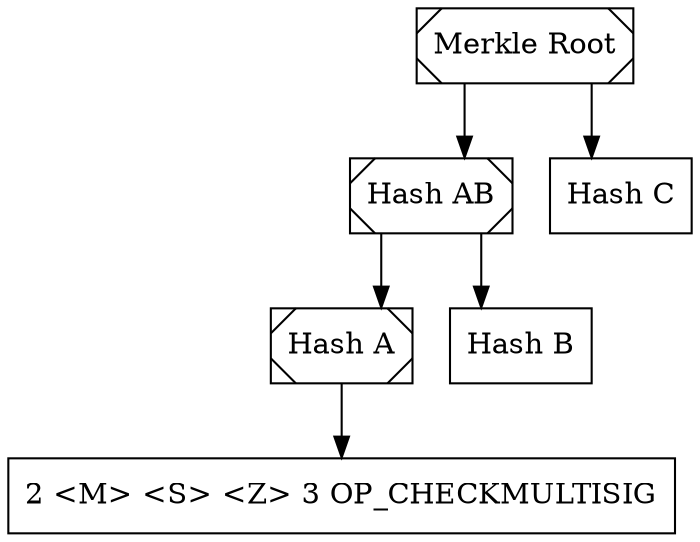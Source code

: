 digraph merkle_tree {
    splines=ortho;
    node [shape=box, style="filled", color="black", fontcolor="black", fillcolor="white"];

    "Merkle Root" -> "Hash AB";
    "Merkle Root" -> "Hash C";
    "Hash AB" -> "Hash A";
    "Hash AB" -> "Hash B";
    "Hash A" -> "A";
    //"Hash B" -> "B";
    //"Hash C" -> "C" [minlen = 2];

    "Merkle Root" [label="Merkle Root", style = "diagonals"];
    "Hash AB" [label="Hash AB", style = "diagonals" ];
    "Hash A" [label="Hash A" style = "diagonals"];
    "Hash B" [label="Hash B"];
    "Hash C" [label="Hash C"];
    "A" [label="2 <M> <S> <Z> 3 OP_CHECKMULTISIG"];
    //"B" [label="<30 days> OP_CSV OP_DROP\n<Lawyer> OP_CHECKSIGVERIFY\n1 <M> <S> <Z> 3 OP_CHECKMULTISIG"];
    //"C" [label="<90 days> OP_CSV OP_DROP\n<Lawyer> OP_CHECKSIG"];
}
